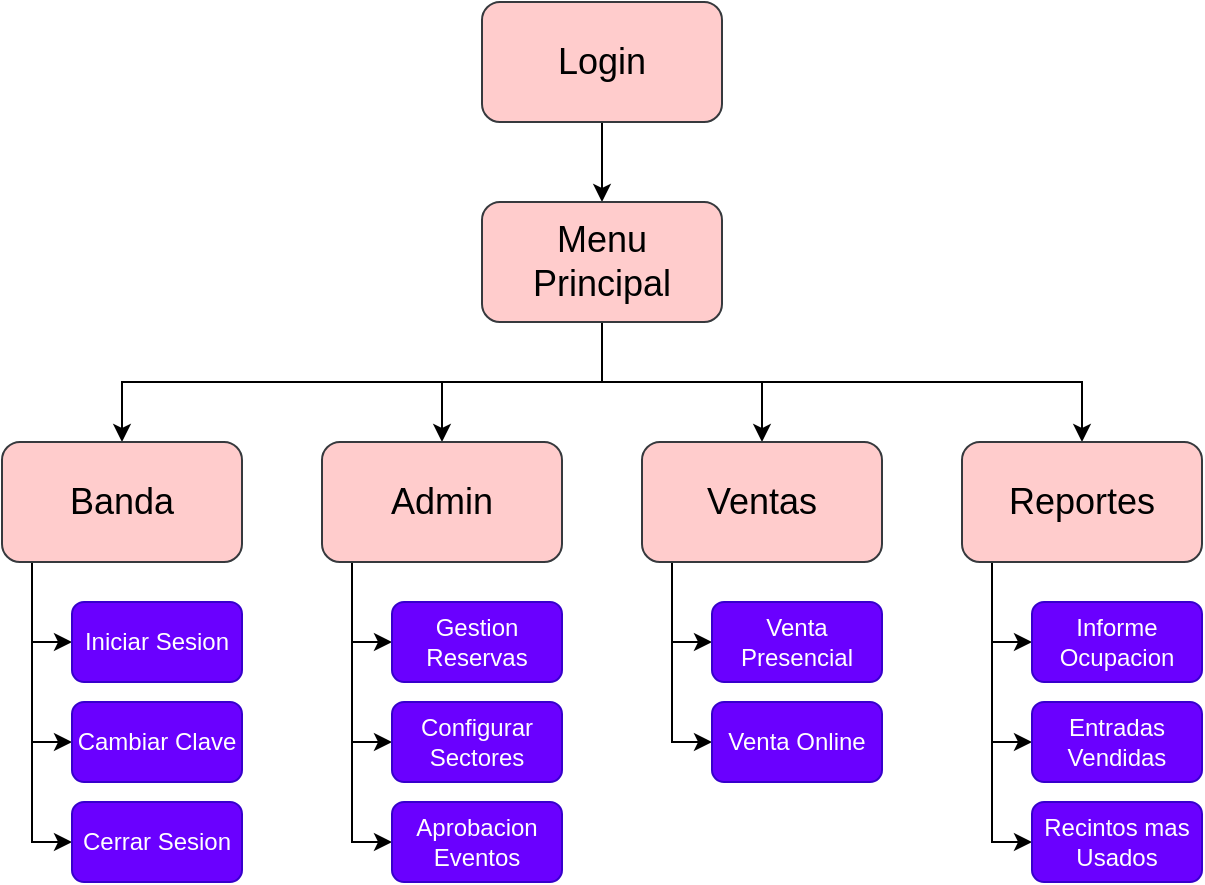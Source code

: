 <mxfile version="26.2.13">
  <diagram name="Page-1" id="UA_rnSG1JCLmHRktJXSA">
    <mxGraphModel dx="816" dy="429" grid="1" gridSize="10" guides="1" tooltips="1" connect="1" arrows="1" fold="1" page="1" pageScale="1" pageWidth="850" pageHeight="1100" math="0" shadow="0">
      <root>
        <mxCell id="0" />
        <mxCell id="1" parent="0" />
        <mxCell id="XESZs7Rek1S-mVeLcKgl-3" style="edgeStyle=orthogonalEdgeStyle;rounded=0;orthogonalLoop=1;jettySize=auto;html=1;" parent="1" source="XESZs7Rek1S-mVeLcKgl-1" target="XESZs7Rek1S-mVeLcKgl-2" edge="1">
          <mxGeometry relative="1" as="geometry" />
        </mxCell>
        <mxCell id="XESZs7Rek1S-mVeLcKgl-1" value="&lt;font style=&quot;font-size: 18px;&quot;&gt;Login&lt;/font&gt;" style="rounded=1;whiteSpace=wrap;html=1;fillColor=light-dark(#FFCCCC,#C2A8F7);strokeColor=#36393d;" parent="1" vertex="1">
          <mxGeometry x="365" y="20" width="120" height="60" as="geometry" />
        </mxCell>
        <mxCell id="XESZs7Rek1S-mVeLcKgl-8" value="" style="edgeStyle=orthogonalEdgeStyle;rounded=0;orthogonalLoop=1;jettySize=auto;html=1;entryX=0.5;entryY=0;entryDx=0;entryDy=0;" parent="1" source="XESZs7Rek1S-mVeLcKgl-2" target="XESZs7Rek1S-mVeLcKgl-5" edge="1">
          <mxGeometry relative="1" as="geometry" />
        </mxCell>
        <mxCell id="XESZs7Rek1S-mVeLcKgl-9" style="edgeStyle=orthogonalEdgeStyle;rounded=0;orthogonalLoop=1;jettySize=auto;html=1;" parent="1" source="XESZs7Rek1S-mVeLcKgl-2" target="XESZs7Rek1S-mVeLcKgl-6" edge="1">
          <mxGeometry relative="1" as="geometry" />
        </mxCell>
        <mxCell id="XESZs7Rek1S-mVeLcKgl-10" style="edgeStyle=orthogonalEdgeStyle;rounded=0;orthogonalLoop=1;jettySize=auto;html=1;" parent="1" source="XESZs7Rek1S-mVeLcKgl-2" target="XESZs7Rek1S-mVeLcKgl-7" edge="1">
          <mxGeometry relative="1" as="geometry">
            <Array as="points">
              <mxPoint x="425" y="210" />
              <mxPoint x="665" y="210" />
            </Array>
          </mxGeometry>
        </mxCell>
        <mxCell id="XESZs7Rek1S-mVeLcKgl-11" style="edgeStyle=orthogonalEdgeStyle;rounded=0;orthogonalLoop=1;jettySize=auto;html=1;" parent="1" source="XESZs7Rek1S-mVeLcKgl-2" target="XESZs7Rek1S-mVeLcKgl-4" edge="1">
          <mxGeometry relative="1" as="geometry">
            <Array as="points">
              <mxPoint x="425" y="210" />
              <mxPoint x="185" y="210" />
            </Array>
          </mxGeometry>
        </mxCell>
        <mxCell id="XESZs7Rek1S-mVeLcKgl-2" value="&lt;font style=&quot;font-size: 18px;&quot;&gt;Menu Principal&lt;/font&gt;" style="rounded=1;whiteSpace=wrap;html=1;fillColor=light-dark(#FFCCCC,#C2A8F7);strokeColor=#36393d;" parent="1" vertex="1">
          <mxGeometry x="365" y="120" width="120" height="60" as="geometry" />
        </mxCell>
        <mxCell id="XESZs7Rek1S-mVeLcKgl-15" style="edgeStyle=orthogonalEdgeStyle;rounded=0;orthogonalLoop=1;jettySize=auto;html=1;entryX=0;entryY=0.5;entryDx=0;entryDy=0;" parent="1" source="XESZs7Rek1S-mVeLcKgl-4" target="XESZs7Rek1S-mVeLcKgl-12" edge="1">
          <mxGeometry relative="1" as="geometry">
            <Array as="points">
              <mxPoint x="140" y="340" />
            </Array>
          </mxGeometry>
        </mxCell>
        <mxCell id="XESZs7Rek1S-mVeLcKgl-16" style="edgeStyle=orthogonalEdgeStyle;rounded=0;orthogonalLoop=1;jettySize=auto;html=1;entryX=0;entryY=0.5;entryDx=0;entryDy=0;" parent="1" source="XESZs7Rek1S-mVeLcKgl-4" target="XESZs7Rek1S-mVeLcKgl-13" edge="1">
          <mxGeometry relative="1" as="geometry">
            <Array as="points">
              <mxPoint x="140" y="390" />
            </Array>
          </mxGeometry>
        </mxCell>
        <mxCell id="XESZs7Rek1S-mVeLcKgl-17" style="edgeStyle=orthogonalEdgeStyle;rounded=0;orthogonalLoop=1;jettySize=auto;html=1;entryX=0;entryY=0.5;entryDx=0;entryDy=0;" parent="1" source="XESZs7Rek1S-mVeLcKgl-4" target="XESZs7Rek1S-mVeLcKgl-14" edge="1">
          <mxGeometry relative="1" as="geometry">
            <Array as="points">
              <mxPoint x="140" y="440" />
            </Array>
          </mxGeometry>
        </mxCell>
        <mxCell id="XESZs7Rek1S-mVeLcKgl-4" value="&lt;font style=&quot;font-size: 18px;&quot;&gt;Banda&lt;/font&gt;" style="rounded=1;whiteSpace=wrap;html=1;fillColor=light-dark(#FFCCCC,#C2A8F7);strokeColor=#36393d;" parent="1" vertex="1">
          <mxGeometry x="125" y="240" width="120" height="60" as="geometry" />
        </mxCell>
        <mxCell id="XESZs7Rek1S-mVeLcKgl-30" style="edgeStyle=orthogonalEdgeStyle;rounded=0;orthogonalLoop=1;jettySize=auto;html=1;entryX=0;entryY=0.5;entryDx=0;entryDy=0;" parent="1" source="XESZs7Rek1S-mVeLcKgl-5" target="XESZs7Rek1S-mVeLcKgl-18" edge="1">
          <mxGeometry relative="1" as="geometry">
            <Array as="points">
              <mxPoint x="300" y="340" />
            </Array>
          </mxGeometry>
        </mxCell>
        <mxCell id="XESZs7Rek1S-mVeLcKgl-31" style="edgeStyle=orthogonalEdgeStyle;rounded=0;orthogonalLoop=1;jettySize=auto;html=1;entryX=0;entryY=0.5;entryDx=0;entryDy=0;" parent="1" source="XESZs7Rek1S-mVeLcKgl-5" target="XESZs7Rek1S-mVeLcKgl-19" edge="1">
          <mxGeometry relative="1" as="geometry">
            <Array as="points">
              <mxPoint x="300" y="390" />
            </Array>
          </mxGeometry>
        </mxCell>
        <mxCell id="XESZs7Rek1S-mVeLcKgl-32" style="edgeStyle=orthogonalEdgeStyle;rounded=0;orthogonalLoop=1;jettySize=auto;html=1;entryX=0;entryY=0.5;entryDx=0;entryDy=0;" parent="1" source="XESZs7Rek1S-mVeLcKgl-5" target="XESZs7Rek1S-mVeLcKgl-20" edge="1">
          <mxGeometry relative="1" as="geometry">
            <Array as="points">
              <mxPoint x="300" y="440" />
            </Array>
          </mxGeometry>
        </mxCell>
        <mxCell id="XESZs7Rek1S-mVeLcKgl-5" value="&lt;font style=&quot;font-size: 18px;&quot;&gt;Admin&lt;/font&gt;" style="rounded=1;whiteSpace=wrap;html=1;fillColor=light-dark(#FFCCCC,#C2A8F7);strokeColor=#36393d;" parent="1" vertex="1">
          <mxGeometry x="285" y="240" width="120" height="60" as="geometry" />
        </mxCell>
        <mxCell id="XESZs7Rek1S-mVeLcKgl-33" style="edgeStyle=orthogonalEdgeStyle;rounded=0;orthogonalLoop=1;jettySize=auto;html=1;entryX=0;entryY=0.5;entryDx=0;entryDy=0;" parent="1" source="XESZs7Rek1S-mVeLcKgl-6" target="XESZs7Rek1S-mVeLcKgl-24" edge="1">
          <mxGeometry relative="1" as="geometry">
            <Array as="points">
              <mxPoint x="460" y="340" />
            </Array>
          </mxGeometry>
        </mxCell>
        <mxCell id="XESZs7Rek1S-mVeLcKgl-34" style="edgeStyle=orthogonalEdgeStyle;rounded=0;orthogonalLoop=1;jettySize=auto;html=1;entryX=0;entryY=0.5;entryDx=0;entryDy=0;" parent="1" source="XESZs7Rek1S-mVeLcKgl-6" target="XESZs7Rek1S-mVeLcKgl-25" edge="1">
          <mxGeometry relative="1" as="geometry">
            <Array as="points">
              <mxPoint x="460" y="390" />
            </Array>
          </mxGeometry>
        </mxCell>
        <mxCell id="XESZs7Rek1S-mVeLcKgl-6" value="&lt;font style=&quot;font-size: 18px;&quot;&gt;Ventas&lt;/font&gt;" style="rounded=1;whiteSpace=wrap;html=1;fillColor=light-dark(#FFCCCC,#C2A8F7);strokeColor=#36393d;" parent="1" vertex="1">
          <mxGeometry x="445" y="240" width="120" height="60" as="geometry" />
        </mxCell>
        <mxCell id="XESZs7Rek1S-mVeLcKgl-35" style="edgeStyle=orthogonalEdgeStyle;rounded=0;orthogonalLoop=1;jettySize=auto;html=1;entryX=0;entryY=0.5;entryDx=0;entryDy=0;" parent="1" source="XESZs7Rek1S-mVeLcKgl-7" target="XESZs7Rek1S-mVeLcKgl-27" edge="1">
          <mxGeometry relative="1" as="geometry">
            <Array as="points">
              <mxPoint x="620" y="340" />
            </Array>
          </mxGeometry>
        </mxCell>
        <mxCell id="XESZs7Rek1S-mVeLcKgl-36" style="edgeStyle=orthogonalEdgeStyle;rounded=0;orthogonalLoop=1;jettySize=auto;html=1;entryX=0;entryY=0.5;entryDx=0;entryDy=0;" parent="1" source="XESZs7Rek1S-mVeLcKgl-7" target="XESZs7Rek1S-mVeLcKgl-28" edge="1">
          <mxGeometry relative="1" as="geometry">
            <Array as="points">
              <mxPoint x="620" y="390" />
            </Array>
          </mxGeometry>
        </mxCell>
        <mxCell id="XESZs7Rek1S-mVeLcKgl-37" style="edgeStyle=orthogonalEdgeStyle;rounded=0;orthogonalLoop=1;jettySize=auto;html=1;entryX=0;entryY=0.5;entryDx=0;entryDy=0;" parent="1" source="XESZs7Rek1S-mVeLcKgl-7" target="XESZs7Rek1S-mVeLcKgl-29" edge="1">
          <mxGeometry relative="1" as="geometry">
            <Array as="points">
              <mxPoint x="620" y="440" />
            </Array>
          </mxGeometry>
        </mxCell>
        <mxCell id="XESZs7Rek1S-mVeLcKgl-7" value="&lt;font style=&quot;font-size: 18px;&quot;&gt;Reportes&lt;/font&gt;" style="rounded=1;whiteSpace=wrap;html=1;fillColor=light-dark(#FFCCCC,#C2A8F7);strokeColor=#36393d;" parent="1" vertex="1">
          <mxGeometry x="605" y="240" width="120" height="60" as="geometry" />
        </mxCell>
        <mxCell id="XESZs7Rek1S-mVeLcKgl-12" value="&lt;font&gt;Iniciar Sesion&lt;/font&gt;" style="rounded=1;whiteSpace=wrap;html=1;fillColor=#6a00ff;fontColor=#ffffff;strokeColor=#3700CC;" parent="1" vertex="1">
          <mxGeometry x="160" y="320" width="85" height="40" as="geometry" />
        </mxCell>
        <mxCell id="XESZs7Rek1S-mVeLcKgl-13" value="&lt;font&gt;Cambiar Clave&lt;/font&gt;" style="rounded=1;whiteSpace=wrap;html=1;fillColor=#6a00ff;fontColor=#ffffff;strokeColor=#3700CC;" parent="1" vertex="1">
          <mxGeometry x="160" y="370" width="85" height="40" as="geometry" />
        </mxCell>
        <mxCell id="XESZs7Rek1S-mVeLcKgl-14" value="&lt;font&gt;Cerrar Sesion&lt;/font&gt;" style="rounded=1;whiteSpace=wrap;html=1;fillColor=#6a00ff;fontColor=#ffffff;strokeColor=#3700CC;" parent="1" vertex="1">
          <mxGeometry x="160" y="420" width="85" height="40" as="geometry" />
        </mxCell>
        <mxCell id="XESZs7Rek1S-mVeLcKgl-18" value="&lt;font&gt;Gestion Reservas&lt;/font&gt;" style="rounded=1;whiteSpace=wrap;html=1;fillColor=#6a00ff;fontColor=#ffffff;strokeColor=#3700CC;" parent="1" vertex="1">
          <mxGeometry x="320" y="320" width="85" height="40" as="geometry" />
        </mxCell>
        <mxCell id="XESZs7Rek1S-mVeLcKgl-19" value="&lt;font&gt;Configurar Sectores&lt;/font&gt;" style="rounded=1;whiteSpace=wrap;html=1;fillColor=#6a00ff;fontColor=#ffffff;strokeColor=#3700CC;" parent="1" vertex="1">
          <mxGeometry x="320" y="370" width="85" height="40" as="geometry" />
        </mxCell>
        <mxCell id="XESZs7Rek1S-mVeLcKgl-20" value="&lt;font&gt;Aprobacion Eventos&lt;/font&gt;" style="rounded=1;whiteSpace=wrap;html=1;fillColor=#6a00ff;fontColor=#ffffff;strokeColor=#3700CC;" parent="1" vertex="1">
          <mxGeometry x="320" y="420" width="85" height="40" as="geometry" />
        </mxCell>
        <mxCell id="XESZs7Rek1S-mVeLcKgl-24" value="&lt;font&gt;Venta Presencial&lt;/font&gt;" style="rounded=1;whiteSpace=wrap;html=1;fillColor=#6a00ff;fontColor=#ffffff;strokeColor=#3700CC;" parent="1" vertex="1">
          <mxGeometry x="480" y="320" width="85" height="40" as="geometry" />
        </mxCell>
        <mxCell id="XESZs7Rek1S-mVeLcKgl-25" value="Venta Online" style="rounded=1;whiteSpace=wrap;html=1;fillColor=#6a00ff;fontColor=#ffffff;strokeColor=#3700CC;" parent="1" vertex="1">
          <mxGeometry x="480" y="370" width="85" height="40" as="geometry" />
        </mxCell>
        <mxCell id="XESZs7Rek1S-mVeLcKgl-27" value="Informe Ocupacion" style="rounded=1;whiteSpace=wrap;html=1;fillColor=#6a00ff;fontColor=#ffffff;strokeColor=#3700CC;" parent="1" vertex="1">
          <mxGeometry x="640" y="320" width="85" height="40" as="geometry" />
        </mxCell>
        <mxCell id="XESZs7Rek1S-mVeLcKgl-28" value="&lt;font&gt;Entradas Vendidas&lt;/font&gt;" style="rounded=1;whiteSpace=wrap;html=1;fillColor=#6a00ff;fontColor=#ffffff;strokeColor=#3700CC;" parent="1" vertex="1">
          <mxGeometry x="640" y="370" width="85" height="40" as="geometry" />
        </mxCell>
        <mxCell id="XESZs7Rek1S-mVeLcKgl-29" value="&lt;font&gt;Recintos mas Usados&lt;/font&gt;" style="rounded=1;whiteSpace=wrap;html=1;fillColor=#6a00ff;fontColor=#ffffff;strokeColor=#3700CC;" parent="1" vertex="1">
          <mxGeometry x="640" y="420" width="85" height="40" as="geometry" />
        </mxCell>
      </root>
    </mxGraphModel>
  </diagram>
</mxfile>

